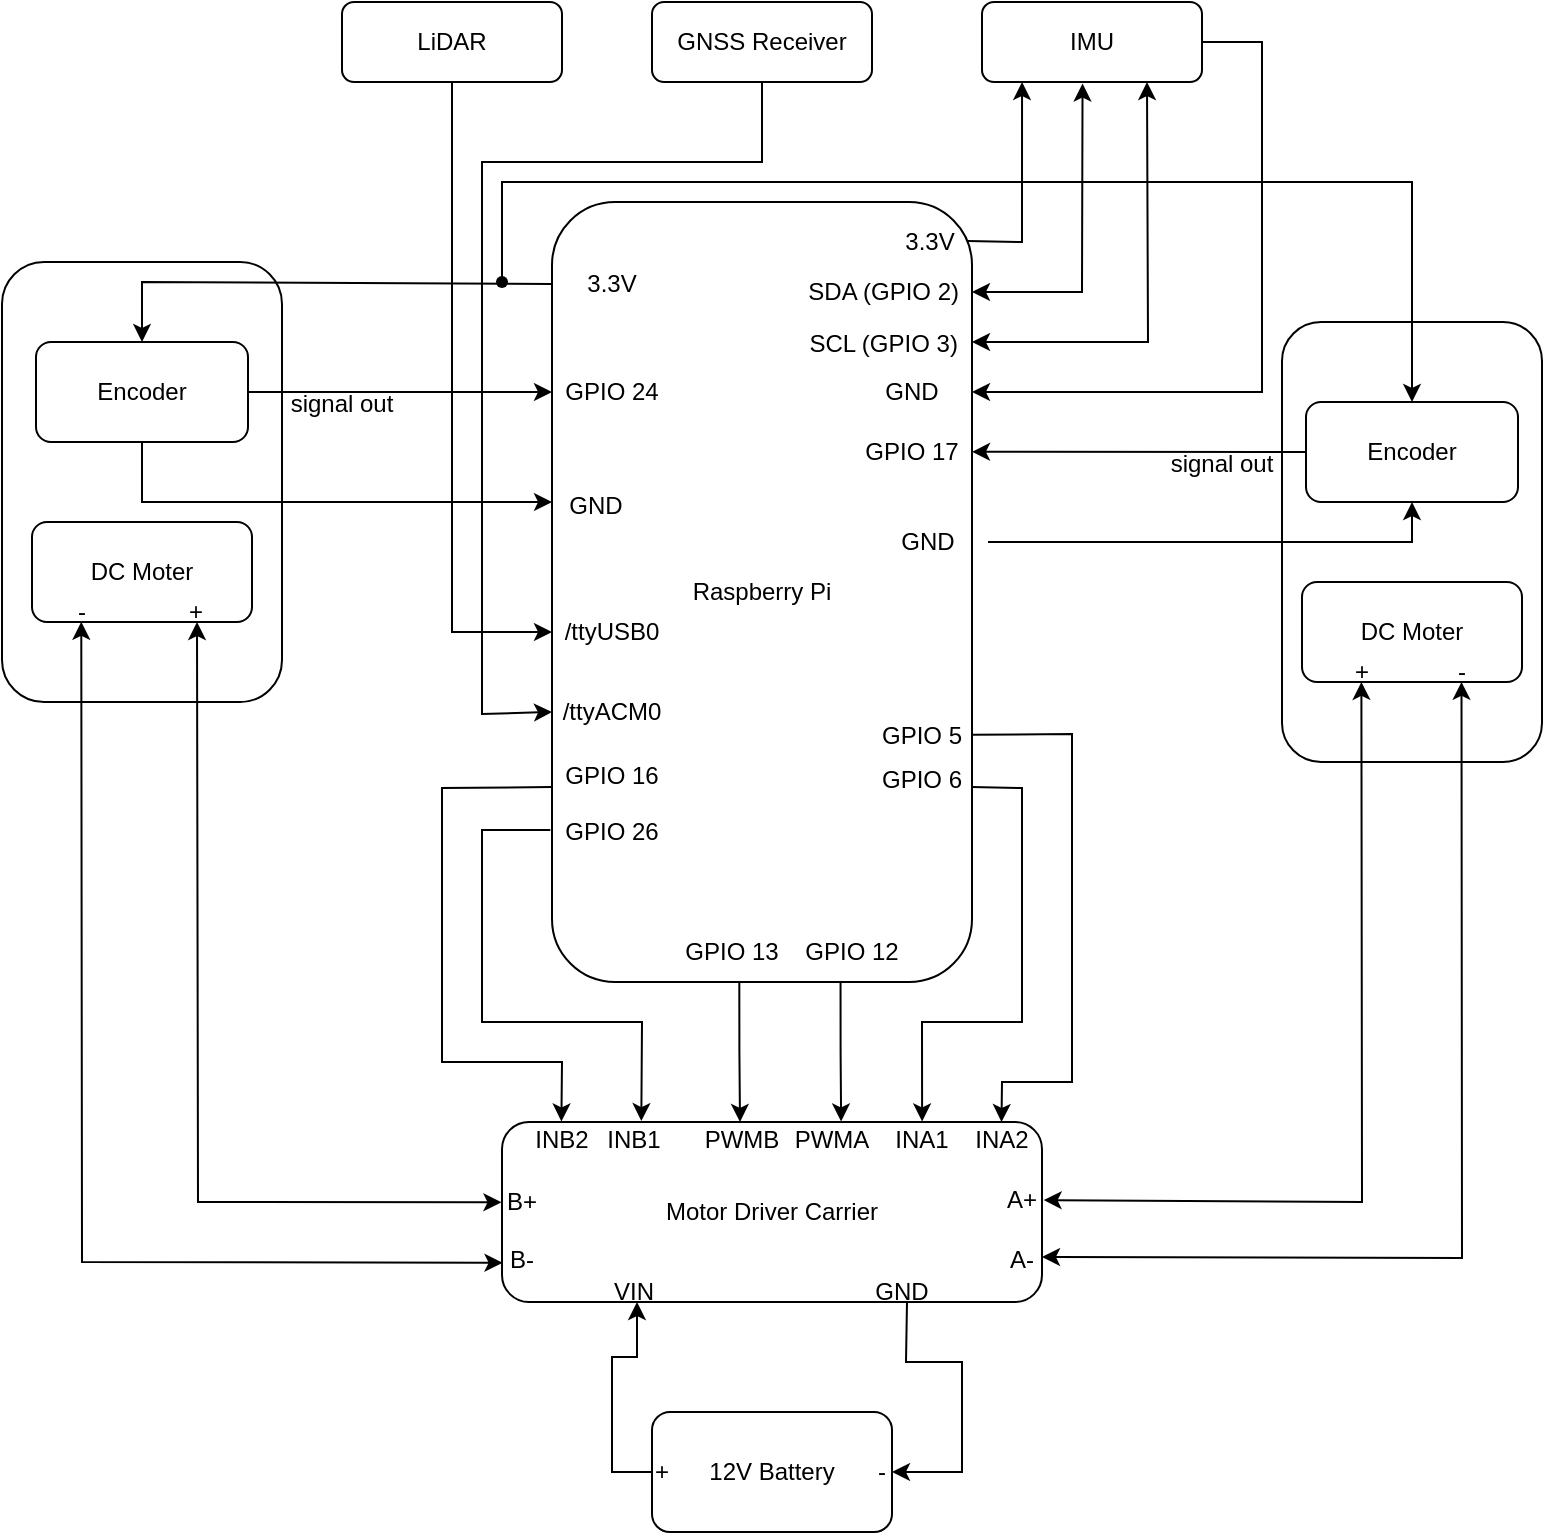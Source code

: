 <mxfile version="26.0.2">
  <diagram name="Page-1" id="BmjI-gi1fDY5u3P6NIZJ">
    <mxGraphModel dx="1750" dy="948" grid="1" gridSize="10" guides="1" tooltips="1" connect="1" arrows="1" fold="1" page="1" pageScale="1" pageWidth="850" pageHeight="1100" math="0" shadow="0">
      <root>
        <mxCell id="0" />
        <mxCell id="1" parent="0" />
        <mxCell id="xXiE4sU7MH-f-Pu0WzMa-69" style="edgeStyle=orthogonalEdgeStyle;rounded=0;orthogonalLoop=1;jettySize=auto;html=1;exitX=0.687;exitY=0.998;exitDx=0;exitDy=0;entryX=0.628;entryY=-0.003;entryDx=0;entryDy=0;exitPerimeter=0;entryPerimeter=0;" parent="1" source="xXiE4sU7MH-f-Pu0WzMa-1" target="xXiE4sU7MH-f-Pu0WzMa-26" edge="1">
          <mxGeometry relative="1" as="geometry" />
        </mxCell>
        <mxCell id="xXiE4sU7MH-f-Pu0WzMa-1" value="Raspberry Pi" style="rounded=1;whiteSpace=wrap;html=1;" parent="1" vertex="1">
          <mxGeometry x="315" y="230" width="210" height="390" as="geometry" />
        </mxCell>
        <mxCell id="xXiE4sU7MH-f-Pu0WzMa-2" value="LiDAR" style="rounded=1;whiteSpace=wrap;html=1;" parent="1" vertex="1">
          <mxGeometry x="210" y="130" width="110" height="40" as="geometry" />
        </mxCell>
        <mxCell id="xXiE4sU7MH-f-Pu0WzMa-4" value="GNSS Receiver" style="rounded=1;whiteSpace=wrap;html=1;" parent="1" vertex="1">
          <mxGeometry x="365" y="130" width="110" height="40" as="geometry" />
        </mxCell>
        <mxCell id="xXiE4sU7MH-f-Pu0WzMa-5" value="IMU" style="rounded=1;whiteSpace=wrap;html=1;" parent="1" vertex="1">
          <mxGeometry x="530" y="130" width="110" height="40" as="geometry" />
        </mxCell>
        <mxCell id="xXiE4sU7MH-f-Pu0WzMa-6" value="" style="rounded=1;whiteSpace=wrap;html=1;" parent="1" vertex="1">
          <mxGeometry x="40" y="260" width="140" height="220" as="geometry" />
        </mxCell>
        <mxCell id="xXiE4sU7MH-f-Pu0WzMa-7" value="Encoder" style="rounded=1;whiteSpace=wrap;html=1;" parent="1" vertex="1">
          <mxGeometry x="57" y="300" width="106" height="50" as="geometry" />
        </mxCell>
        <mxCell id="xXiE4sU7MH-f-Pu0WzMa-8" value="DC Moter" style="rounded=1;whiteSpace=wrap;html=1;" parent="1" vertex="1">
          <mxGeometry x="55" y="390" width="110" height="50" as="geometry" />
        </mxCell>
        <mxCell id="xXiE4sU7MH-f-Pu0WzMa-9" value="" style="rounded=1;whiteSpace=wrap;html=1;" parent="1" vertex="1">
          <mxGeometry x="680" y="290" width="130" height="220" as="geometry" />
        </mxCell>
        <mxCell id="xXiE4sU7MH-f-Pu0WzMa-10" value="Encoder" style="rounded=1;whiteSpace=wrap;html=1;" parent="1" vertex="1">
          <mxGeometry x="692" y="330" width="106" height="50" as="geometry" />
        </mxCell>
        <mxCell id="xXiE4sU7MH-f-Pu0WzMa-11" value="DC Moter" style="rounded=1;whiteSpace=wrap;html=1;" parent="1" vertex="1">
          <mxGeometry x="690" y="420" width="110" height="50" as="geometry" />
        </mxCell>
        <mxCell id="xXiE4sU7MH-f-Pu0WzMa-14" value="" style="endArrow=none;html=1;rounded=0;entryX=0.5;entryY=1;entryDx=0;entryDy=0;endFill=0;startArrow=classic;startFill=1;" parent="1" target="xXiE4sU7MH-f-Pu0WzMa-7" edge="1">
          <mxGeometry width="50" height="50" relative="1" as="geometry">
            <mxPoint x="315" y="380" as="sourcePoint" />
            <mxPoint x="420" y="330" as="targetPoint" />
            <Array as="points">
              <mxPoint x="200" y="380" />
              <mxPoint x="110" y="380" />
            </Array>
          </mxGeometry>
        </mxCell>
        <mxCell id="xXiE4sU7MH-f-Pu0WzMa-17" value="" style="endArrow=classic;html=1;rounded=0;exitX=1;exitY=0.5;exitDx=0;exitDy=0;entryX=0;entryY=0.5;entryDx=0;entryDy=0;" parent="1" source="xXiE4sU7MH-f-Pu0WzMa-7" edge="1">
          <mxGeometry width="50" height="50" relative="1" as="geometry">
            <mxPoint x="240" y="310" as="sourcePoint" />
            <mxPoint x="315" y="325" as="targetPoint" />
          </mxGeometry>
        </mxCell>
        <mxCell id="xXiE4sU7MH-f-Pu0WzMa-19" value="" style="endArrow=classic;html=1;rounded=0;entryX=0.5;entryY=0;entryDx=0;entryDy=0;exitX=0;exitY=0.5;exitDx=0;exitDy=0;" parent="1" source="xXiE4sU7MH-f-Pu0WzMa-41" target="xXiE4sU7MH-f-Pu0WzMa-7" edge="1">
          <mxGeometry width="50" height="50" relative="1" as="geometry">
            <mxPoint x="310" y="270" as="sourcePoint" />
            <mxPoint x="110" y="240" as="targetPoint" />
            <Array as="points">
              <mxPoint x="110" y="270" />
            </Array>
          </mxGeometry>
        </mxCell>
        <mxCell id="xXiE4sU7MH-f-Pu0WzMa-21" value="" style="endArrow=classic;html=1;rounded=0;entryX=0.994;entryY=0.155;entryDx=0;entryDy=0;entryPerimeter=0;exitX=0;exitY=0.5;exitDx=0;exitDy=0;" parent="1" source="xXiE4sU7MH-f-Pu0WzMa-10" edge="1">
          <mxGeometry width="50" height="50" relative="1" as="geometry">
            <mxPoint x="693.26" y="354.8" as="sourcePoint" />
            <mxPoint x="525" y="354.91" as="targetPoint" />
          </mxGeometry>
        </mxCell>
        <mxCell id="xXiE4sU7MH-f-Pu0WzMa-22" value="" style="endArrow=classic;html=1;rounded=0;entryX=0.5;entryY=0;entryDx=0;entryDy=0;" parent="1" target="xXiE4sU7MH-f-Pu0WzMa-10" edge="1">
          <mxGeometry width="50" height="50" relative="1" as="geometry">
            <mxPoint x="290" y="270" as="sourcePoint" />
            <mxPoint x="620" y="250" as="targetPoint" />
            <Array as="points">
              <mxPoint x="290" y="220" />
              <mxPoint x="380" y="220" />
              <mxPoint x="745" y="220" />
            </Array>
          </mxGeometry>
        </mxCell>
        <mxCell id="xXiE4sU7MH-f-Pu0WzMa-24" value="" style="endArrow=classic;html=1;rounded=0;entryX=0.5;entryY=1;entryDx=0;entryDy=0;exitX=1;exitY=0.5;exitDx=0;exitDy=0;" parent="1" source="xXiE4sU7MH-f-Pu0WzMa-42" target="xXiE4sU7MH-f-Pu0WzMa-10" edge="1">
          <mxGeometry width="50" height="50" relative="1" as="geometry">
            <mxPoint x="325" y="390" as="sourcePoint" />
            <mxPoint x="120" y="360" as="targetPoint" />
            <Array as="points">
              <mxPoint x="600" y="400" />
              <mxPoint x="745" y="400" />
            </Array>
          </mxGeometry>
        </mxCell>
        <mxCell id="xXiE4sU7MH-f-Pu0WzMa-26" value="Motor Driver Carrier" style="rounded=1;whiteSpace=wrap;html=1;" parent="1" vertex="1">
          <mxGeometry x="290" y="690" width="270" height="90" as="geometry" />
        </mxCell>
        <mxCell id="xXiE4sU7MH-f-Pu0WzMa-48" style="edgeStyle=orthogonalEdgeStyle;rounded=0;orthogonalLoop=1;jettySize=auto;html=1;exitX=0;exitY=0.5;exitDx=0;exitDy=0;entryX=0.25;entryY=1;entryDx=0;entryDy=0;" parent="1" source="xXiE4sU7MH-f-Pu0WzMa-27" target="xXiE4sU7MH-f-Pu0WzMa-26" edge="1">
          <mxGeometry relative="1" as="geometry" />
        </mxCell>
        <mxCell id="xXiE4sU7MH-f-Pu0WzMa-27" value="12V Battery" style="rounded=1;whiteSpace=wrap;html=1;" parent="1" vertex="1">
          <mxGeometry x="365" y="835" width="120" height="60" as="geometry" />
        </mxCell>
        <mxCell id="xXiE4sU7MH-f-Pu0WzMa-28" value="" style="endArrow=classic;html=1;rounded=0;entryX=0.182;entryY=1;entryDx=0;entryDy=0;exitX=0.99;exitY=0.05;exitDx=0;exitDy=0;exitPerimeter=0;entryPerimeter=0;" parent="1" source="xXiE4sU7MH-f-Pu0WzMa-1" target="xXiE4sU7MH-f-Pu0WzMa-5" edge="1">
          <mxGeometry width="50" height="50" relative="1" as="geometry">
            <mxPoint x="530" y="250" as="sourcePoint" />
            <mxPoint x="450" y="290" as="targetPoint" />
            <Array as="points">
              <mxPoint x="550" y="250" />
            </Array>
          </mxGeometry>
        </mxCell>
        <mxCell id="xXiE4sU7MH-f-Pu0WzMa-31" value="" style="endArrow=none;html=1;rounded=0;entryX=1;entryY=0.5;entryDx=0;entryDy=0;exitX=1;exitY=0.5;exitDx=0;exitDy=0;curved=0;startArrow=classic;startFill=1;endFill=0;" parent="1" source="xXiE4sU7MH-f-Pu0WzMa-40" target="xXiE4sU7MH-f-Pu0WzMa-5" edge="1">
          <mxGeometry width="50" height="50" relative="1" as="geometry">
            <mxPoint x="525" y="310" as="sourcePoint" />
            <mxPoint x="585" y="200" as="targetPoint" />
            <Array as="points">
              <mxPoint x="585" y="325" />
              <mxPoint x="670" y="325" />
              <mxPoint x="670" y="150" />
            </Array>
          </mxGeometry>
        </mxCell>
        <mxCell id="xXiE4sU7MH-f-Pu0WzMa-37" value="" style="shape=waypoint;sketch=0;fillStyle=solid;size=6;pointerEvents=1;points=[];fillColor=none;resizable=0;rotatable=0;perimeter=centerPerimeter;snapToPoint=1;" parent="1" vertex="1">
          <mxGeometry x="280" y="260" width="20" height="20" as="geometry" />
        </mxCell>
        <mxCell id="xXiE4sU7MH-f-Pu0WzMa-38" value="" style="endArrow=classic;startArrow=classic;html=1;rounded=0;entryX=0.75;entryY=1;entryDx=0;entryDy=0;exitX=1;exitY=0;exitDx=0;exitDy=0;" parent="1" target="xXiE4sU7MH-f-Pu0WzMa-5" edge="1">
          <mxGeometry width="50" height="50" relative="1" as="geometry">
            <mxPoint x="525" y="300" as="sourcePoint" />
            <mxPoint x="410" y="260" as="targetPoint" />
            <Array as="points">
              <mxPoint x="613" y="300" />
            </Array>
          </mxGeometry>
        </mxCell>
        <mxCell id="xXiE4sU7MH-f-Pu0WzMa-39" value="3.3V" style="text;html=1;align=center;verticalAlign=middle;whiteSpace=wrap;rounded=0;" parent="1" vertex="1">
          <mxGeometry x="474" y="235" width="60" height="30" as="geometry" />
        </mxCell>
        <mxCell id="xXiE4sU7MH-f-Pu0WzMa-40" value="GND" style="text;html=1;align=center;verticalAlign=middle;whiteSpace=wrap;rounded=0;" parent="1" vertex="1">
          <mxGeometry x="465" y="310" width="60" height="30" as="geometry" />
        </mxCell>
        <mxCell id="xXiE4sU7MH-f-Pu0WzMa-41" value="3.3V" style="text;html=1;align=center;verticalAlign=middle;whiteSpace=wrap;rounded=0;" parent="1" vertex="1">
          <mxGeometry x="315" y="256" width="60" height="30" as="geometry" />
        </mxCell>
        <mxCell id="xXiE4sU7MH-f-Pu0WzMa-42" value="GND" style="text;html=1;align=center;verticalAlign=middle;whiteSpace=wrap;rounded=0;" parent="1" vertex="1">
          <mxGeometry x="473" y="385" width="60" height="30" as="geometry" />
        </mxCell>
        <mxCell id="xXiE4sU7MH-f-Pu0WzMa-43" value="GND" style="text;html=1;align=center;verticalAlign=middle;whiteSpace=wrap;rounded=0;" parent="1" vertex="1">
          <mxGeometry x="307" y="367" width="60" height="30" as="geometry" />
        </mxCell>
        <mxCell id="xXiE4sU7MH-f-Pu0WzMa-44" value="SCL (GPIO 3)&amp;nbsp;" style="text;html=1;align=center;verticalAlign=middle;whiteSpace=wrap;rounded=0;" parent="1" vertex="1">
          <mxGeometry x="440" y="286" width="85" height="30" as="geometry" />
        </mxCell>
        <mxCell id="xXiE4sU7MH-f-Pu0WzMa-45" value="SDA (GPIO 2)&amp;nbsp;" style="text;html=1;align=center;verticalAlign=middle;whiteSpace=wrap;rounded=0;" parent="1" vertex="1">
          <mxGeometry x="440" y="260" width="85" height="30" as="geometry" />
        </mxCell>
        <mxCell id="xXiE4sU7MH-f-Pu0WzMa-46" value="" style="endArrow=classic;startArrow=classic;html=1;rounded=0;entryX=0.457;entryY=1.019;entryDx=0;entryDy=0;exitX=1;exitY=0.5;exitDx=0;exitDy=0;entryPerimeter=0;" parent="1" source="xXiE4sU7MH-f-Pu0WzMa-45" target="xXiE4sU7MH-f-Pu0WzMa-5" edge="1">
          <mxGeometry width="50" height="50" relative="1" as="geometry">
            <mxPoint x="535" y="310" as="sourcePoint" />
            <mxPoint x="630" y="180" as="targetPoint" />
            <Array as="points">
              <mxPoint x="580" y="275" />
            </Array>
          </mxGeometry>
        </mxCell>
        <mxCell id="xXiE4sU7MH-f-Pu0WzMa-50" value="" style="endArrow=none;html=1;rounded=0;exitX=1;exitY=0.5;exitDx=0;exitDy=0;entryX=0.75;entryY=1;entryDx=0;entryDy=0;endFill=0;startArrow=classic;startFill=1;" parent="1" source="xXiE4sU7MH-f-Pu0WzMa-27" target="xXiE4sU7MH-f-Pu0WzMa-26" edge="1">
          <mxGeometry width="50" height="50" relative="1" as="geometry">
            <mxPoint x="420" y="570" as="sourcePoint" />
            <mxPoint x="470" y="520" as="targetPoint" />
            <Array as="points">
              <mxPoint x="520" y="865" />
              <mxPoint x="520" y="810" />
              <mxPoint x="492" y="810" />
            </Array>
          </mxGeometry>
        </mxCell>
        <mxCell id="xXiE4sU7MH-f-Pu0WzMa-51" value="-" style="text;html=1;align=center;verticalAlign=middle;whiteSpace=wrap;rounded=0;" parent="1" vertex="1">
          <mxGeometry x="450" y="850" width="60" height="30" as="geometry" />
        </mxCell>
        <mxCell id="xXiE4sU7MH-f-Pu0WzMa-52" value="+" style="text;html=1;align=center;verticalAlign=middle;whiteSpace=wrap;rounded=0;" parent="1" vertex="1">
          <mxGeometry x="340" y="850" width="60" height="30" as="geometry" />
        </mxCell>
        <mxCell id="xXiE4sU7MH-f-Pu0WzMa-53" value="" style="endArrow=classic;html=1;rounded=0;entryX=0.224;entryY=0.998;entryDx=0;entryDy=0;exitX=0.001;exitY=0.782;exitDx=0;exitDy=0;exitPerimeter=0;startArrow=classic;startFill=1;entryPerimeter=0;" parent="1" source="xXiE4sU7MH-f-Pu0WzMa-26" target="xXiE4sU7MH-f-Pu0WzMa-8" edge="1">
          <mxGeometry width="50" height="50" relative="1" as="geometry">
            <mxPoint x="410" y="680" as="sourcePoint" />
            <mxPoint x="460" y="630" as="targetPoint" />
            <Array as="points">
              <mxPoint x="80" y="760" />
            </Array>
          </mxGeometry>
        </mxCell>
        <mxCell id="xXiE4sU7MH-f-Pu0WzMa-54" value="" style="endArrow=classic;html=1;rounded=0;entryX=0.75;entryY=1;entryDx=0;entryDy=0;exitX=-0.001;exitY=0.446;exitDx=0;exitDy=0;exitPerimeter=0;startArrow=classic;startFill=1;" parent="1" source="xXiE4sU7MH-f-Pu0WzMa-26" target="xXiE4sU7MH-f-Pu0WzMa-8" edge="1">
          <mxGeometry width="50" height="50" relative="1" as="geometry">
            <mxPoint x="425" y="735" as="sourcePoint" />
            <mxPoint x="143" y="440" as="targetPoint" />
            <Array as="points">
              <mxPoint x="138" y="730" />
            </Array>
          </mxGeometry>
        </mxCell>
        <mxCell id="xXiE4sU7MH-f-Pu0WzMa-55" value="A+" style="text;html=1;align=center;verticalAlign=middle;whiteSpace=wrap;rounded=0;" parent="1" vertex="1">
          <mxGeometry x="520" y="714" width="60" height="30" as="geometry" />
        </mxCell>
        <mxCell id="xXiE4sU7MH-f-Pu0WzMa-56" value="A-" style="text;html=1;align=center;verticalAlign=middle;whiteSpace=wrap;rounded=0;" parent="1" vertex="1">
          <mxGeometry x="520" y="744" width="60" height="30" as="geometry" />
        </mxCell>
        <mxCell id="xXiE4sU7MH-f-Pu0WzMa-57" value="" style="endArrow=classic;html=1;rounded=0;entryX=0.27;entryY=0.999;entryDx=0;entryDy=0;exitX=1.003;exitY=0.434;exitDx=0;exitDy=0;exitPerimeter=0;entryPerimeter=0;startArrow=classic;startFill=1;" parent="1" source="xXiE4sU7MH-f-Pu0WzMa-26" target="xXiE4sU7MH-f-Pu0WzMa-11" edge="1">
          <mxGeometry width="50" height="50" relative="1" as="geometry">
            <mxPoint x="375" y="715" as="sourcePoint" />
            <mxPoint x="148" y="450" as="targetPoint" />
            <Array as="points">
              <mxPoint x="720" y="730" />
            </Array>
          </mxGeometry>
        </mxCell>
        <mxCell id="xXiE4sU7MH-f-Pu0WzMa-58" value="B+" style="text;html=1;align=center;verticalAlign=middle;whiteSpace=wrap;rounded=0;" parent="1" vertex="1">
          <mxGeometry x="270" y="715" width="60" height="30" as="geometry" />
        </mxCell>
        <mxCell id="xXiE4sU7MH-f-Pu0WzMa-59" value="B-" style="text;html=1;align=center;verticalAlign=middle;whiteSpace=wrap;rounded=0;" parent="1" vertex="1">
          <mxGeometry x="270" y="744" width="60" height="30" as="geometry" />
        </mxCell>
        <mxCell id="xXiE4sU7MH-f-Pu0WzMa-60" value="" style="endArrow=classic;html=1;rounded=0;exitX=1;exitY=0.75;exitDx=0;exitDy=0;entryX=0.725;entryY=0.999;entryDx=0;entryDy=0;entryPerimeter=0;startArrow=classic;startFill=1;" parent="1" source="xXiE4sU7MH-f-Pu0WzMa-26" target="xXiE4sU7MH-f-Pu0WzMa-11" edge="1">
          <mxGeometry width="50" height="50" relative="1" as="geometry">
            <mxPoint x="495" y="715" as="sourcePoint" />
            <mxPoint x="728" y="480" as="targetPoint" />
            <Array as="points">
              <mxPoint x="770" y="758" />
            </Array>
          </mxGeometry>
        </mxCell>
        <mxCell id="xXiE4sU7MH-f-Pu0WzMa-62" value="" style="endArrow=classic;html=1;rounded=0;exitX=0.5;exitY=1;exitDx=0;exitDy=0;entryX=0;entryY=0.5;entryDx=0;entryDy=0;" parent="1" source="xXiE4sU7MH-f-Pu0WzMa-2" target="xXiE4sU7MH-f-Pu0WzMa-65" edge="1">
          <mxGeometry width="50" height="50" relative="1" as="geometry">
            <mxPoint x="340" y="480" as="sourcePoint" />
            <mxPoint x="390" y="430" as="targetPoint" />
            <Array as="points">
              <mxPoint x="265" y="445" />
            </Array>
          </mxGeometry>
        </mxCell>
        <mxCell id="xXiE4sU7MH-f-Pu0WzMa-63" value="" style="endArrow=classic;html=1;rounded=0;exitX=0.5;exitY=1;exitDx=0;exitDy=0;entryX=0;entryY=0.5;entryDx=0;entryDy=0;" parent="1" source="xXiE4sU7MH-f-Pu0WzMa-4" target="xXiE4sU7MH-f-Pu0WzMa-64" edge="1">
          <mxGeometry width="50" height="50" relative="1" as="geometry">
            <mxPoint x="340" y="480" as="sourcePoint" />
            <mxPoint x="390" y="430" as="targetPoint" />
            <Array as="points">
              <mxPoint x="420" y="210" />
              <mxPoint x="280" y="210" />
              <mxPoint x="280" y="486" />
            </Array>
          </mxGeometry>
        </mxCell>
        <mxCell id="xXiE4sU7MH-f-Pu0WzMa-64" value="/ttyACM0" style="text;html=1;align=center;verticalAlign=middle;whiteSpace=wrap;rounded=0;" parent="1" vertex="1">
          <mxGeometry x="315" y="470" width="60" height="30" as="geometry" />
        </mxCell>
        <mxCell id="xXiE4sU7MH-f-Pu0WzMa-65" value="/ttyUSB0" style="text;html=1;align=center;verticalAlign=middle;whiteSpace=wrap;rounded=0;" parent="1" vertex="1">
          <mxGeometry x="315" y="430" width="60" height="30" as="geometry" />
        </mxCell>
        <mxCell id="xXiE4sU7MH-f-Pu0WzMa-66" value="" style="endArrow=classic;html=1;rounded=0;exitX=0;exitY=0.75;exitDx=0;exitDy=0;entryX=0.11;entryY=-0.003;entryDx=0;entryDy=0;entryPerimeter=0;" parent="1" source="xXiE4sU7MH-f-Pu0WzMa-1" target="xXiE4sU7MH-f-Pu0WzMa-26" edge="1">
          <mxGeometry width="50" height="50" relative="1" as="geometry">
            <mxPoint x="330" y="690" as="sourcePoint" />
            <mxPoint x="390" y="690" as="targetPoint" />
            <Array as="points">
              <mxPoint x="260" y="523" />
              <mxPoint x="260" y="660" />
              <mxPoint x="320" y="660" />
            </Array>
          </mxGeometry>
        </mxCell>
        <mxCell id="xXiE4sU7MH-f-Pu0WzMa-67" value="" style="endArrow=classic;html=1;rounded=0;exitX=-0.004;exitY=0.805;exitDx=0;exitDy=0;exitPerimeter=0;entryX=0.258;entryY=-0.005;entryDx=0;entryDy=0;entryPerimeter=0;" parent="1" source="xXiE4sU7MH-f-Pu0WzMa-1" target="xXiE4sU7MH-f-Pu0WzMa-26" edge="1">
          <mxGeometry width="50" height="50" relative="1" as="geometry">
            <mxPoint x="325" y="563" as="sourcePoint" />
            <mxPoint x="410" y="690" as="targetPoint" />
            <Array as="points">
              <mxPoint x="280" y="544" />
              <mxPoint x="280" y="640" />
              <mxPoint x="360" y="640" />
            </Array>
          </mxGeometry>
        </mxCell>
        <mxCell id="xXiE4sU7MH-f-Pu0WzMa-68" style="edgeStyle=orthogonalEdgeStyle;rounded=0;orthogonalLoop=1;jettySize=auto;html=1;exitX=0.446;exitY=1;exitDx=0;exitDy=0;exitPerimeter=0;" parent="1" source="xXiE4sU7MH-f-Pu0WzMa-1" edge="1">
          <mxGeometry relative="1" as="geometry">
            <mxPoint x="409" y="690" as="targetPoint" />
          </mxGeometry>
        </mxCell>
        <mxCell id="xXiE4sU7MH-f-Pu0WzMa-70" value="" style="endArrow=classic;html=1;rounded=0;exitX=1;exitY=0.75;exitDx=0;exitDy=0;entryX=0.778;entryY=-0.003;entryDx=0;entryDy=0;entryPerimeter=0;" parent="1" source="xXiE4sU7MH-f-Pu0WzMa-1" target="xXiE4sU7MH-f-Pu0WzMa-26" edge="1">
          <mxGeometry width="50" height="50" relative="1" as="geometry">
            <mxPoint x="324" y="554" as="sourcePoint" />
            <mxPoint x="460" y="690" as="targetPoint" />
            <Array as="points">
              <mxPoint x="550" y="523" />
              <mxPoint x="550" y="580" />
              <mxPoint x="550" y="640" />
              <mxPoint x="500" y="640" />
            </Array>
          </mxGeometry>
        </mxCell>
        <mxCell id="xXiE4sU7MH-f-Pu0WzMa-71" value="" style="endArrow=classic;html=1;rounded=0;exitX=0.998;exitY=0.683;exitDx=0;exitDy=0;entryX=0.925;entryY=0;entryDx=0;entryDy=0;entryPerimeter=0;exitPerimeter=0;" parent="1" source="xXiE4sU7MH-f-Pu0WzMa-1" target="xXiE4sU7MH-f-Pu0WzMa-26" edge="1">
          <mxGeometry width="50" height="50" relative="1" as="geometry">
            <mxPoint x="550" y="522" as="sourcePoint" />
            <mxPoint x="465" y="690" as="targetPoint" />
            <Array as="points">
              <mxPoint x="575" y="496" />
              <mxPoint x="575" y="580" />
              <mxPoint x="575" y="670" />
              <mxPoint x="540" y="670" />
            </Array>
          </mxGeometry>
        </mxCell>
        <mxCell id="xXiE4sU7MH-f-Pu0WzMa-74" value="INB2" style="text;html=1;align=center;verticalAlign=middle;whiteSpace=wrap;rounded=0;" parent="1" vertex="1">
          <mxGeometry x="290" y="683.5" width="60" height="30" as="geometry" />
        </mxCell>
        <mxCell id="xXiE4sU7MH-f-Pu0WzMa-75" value="PWMB" style="text;html=1;align=center;verticalAlign=middle;whiteSpace=wrap;rounded=0;" parent="1" vertex="1">
          <mxGeometry x="380" y="683.5" width="60" height="30" as="geometry" />
        </mxCell>
        <mxCell id="xXiE4sU7MH-f-Pu0WzMa-76" value="PWMA" style="text;html=1;align=center;verticalAlign=middle;whiteSpace=wrap;rounded=0;" parent="1" vertex="1">
          <mxGeometry x="425" y="683.5" width="60" height="30" as="geometry" />
        </mxCell>
        <mxCell id="xXiE4sU7MH-f-Pu0WzMa-77" value="VIN" style="text;html=1;align=center;verticalAlign=middle;whiteSpace=wrap;rounded=0;" parent="1" vertex="1">
          <mxGeometry x="326" y="760" width="60" height="30" as="geometry" />
        </mxCell>
        <mxCell id="xXiE4sU7MH-f-Pu0WzMa-78" value="GND" style="text;html=1;align=center;verticalAlign=middle;whiteSpace=wrap;rounded=0;" parent="1" vertex="1">
          <mxGeometry x="460" y="760" width="60" height="30" as="geometry" />
        </mxCell>
        <mxCell id="xXiE4sU7MH-f-Pu0WzMa-79" value="GPIO 5" style="text;html=1;align=center;verticalAlign=middle;whiteSpace=wrap;rounded=0;" parent="1" vertex="1">
          <mxGeometry x="470" y="482" width="60" height="30" as="geometry" />
        </mxCell>
        <mxCell id="xXiE4sU7MH-f-Pu0WzMa-80" value="GPIO 6" style="text;html=1;align=center;verticalAlign=middle;whiteSpace=wrap;rounded=0;" parent="1" vertex="1">
          <mxGeometry x="470" y="504" width="60" height="30" as="geometry" />
        </mxCell>
        <mxCell id="xXiE4sU7MH-f-Pu0WzMa-81" value="INA2" style="text;html=1;align=center;verticalAlign=middle;whiteSpace=wrap;rounded=0;" parent="1" vertex="1">
          <mxGeometry x="510" y="683.5" width="60" height="30" as="geometry" />
        </mxCell>
        <mxCell id="xXiE4sU7MH-f-Pu0WzMa-82" value="INA1" style="text;html=1;align=center;verticalAlign=middle;whiteSpace=wrap;rounded=0;" parent="1" vertex="1">
          <mxGeometry x="470" y="683.5" width="60" height="30" as="geometry" />
        </mxCell>
        <mxCell id="xXiE4sU7MH-f-Pu0WzMa-83" value="INB1" style="text;html=1;align=center;verticalAlign=middle;whiteSpace=wrap;rounded=0;" parent="1" vertex="1">
          <mxGeometry x="326" y="683.5" width="60" height="30" as="geometry" />
        </mxCell>
        <mxCell id="xXiE4sU7MH-f-Pu0WzMa-84" value="GPIO 16" style="text;html=1;align=center;verticalAlign=middle;whiteSpace=wrap;rounded=0;" parent="1" vertex="1">
          <mxGeometry x="315" y="502" width="60" height="30" as="geometry" />
        </mxCell>
        <mxCell id="xXiE4sU7MH-f-Pu0WzMa-85" value="GPIO 26" style="text;html=1;align=center;verticalAlign=middle;whiteSpace=wrap;rounded=0;" parent="1" vertex="1">
          <mxGeometry x="315" y="530" width="60" height="30" as="geometry" />
        </mxCell>
        <mxCell id="xXiE4sU7MH-f-Pu0WzMa-86" value="GPIO 12" style="text;html=1;align=center;verticalAlign=middle;whiteSpace=wrap;rounded=0;" parent="1" vertex="1">
          <mxGeometry x="435" y="590" width="60" height="30" as="geometry" />
        </mxCell>
        <mxCell id="xXiE4sU7MH-f-Pu0WzMa-87" value="GPIO 13" style="text;html=1;align=center;verticalAlign=middle;whiteSpace=wrap;rounded=0;" parent="1" vertex="1">
          <mxGeometry x="375" y="590" width="60" height="30" as="geometry" />
        </mxCell>
        <mxCell id="xXiE4sU7MH-f-Pu0WzMa-88" value="GPIO 24" style="text;html=1;align=center;verticalAlign=middle;whiteSpace=wrap;rounded=0;" parent="1" vertex="1">
          <mxGeometry x="315" y="310" width="60" height="30" as="geometry" />
        </mxCell>
        <mxCell id="xXiE4sU7MH-f-Pu0WzMa-89" value="GPIO 17" style="text;html=1;align=center;verticalAlign=middle;whiteSpace=wrap;rounded=0;" parent="1" vertex="1">
          <mxGeometry x="465" y="340" width="60" height="30" as="geometry" />
        </mxCell>
        <mxCell id="xXiE4sU7MH-f-Pu0WzMa-90" value="signal out" style="text;html=1;align=center;verticalAlign=middle;whiteSpace=wrap;rounded=0;" parent="1" vertex="1">
          <mxGeometry x="180" y="316" width="60" height="30" as="geometry" />
        </mxCell>
        <mxCell id="xXiE4sU7MH-f-Pu0WzMa-91" value="signal out" style="text;html=1;align=center;verticalAlign=middle;whiteSpace=wrap;rounded=0;" parent="1" vertex="1">
          <mxGeometry x="620" y="346" width="60" height="30" as="geometry" />
        </mxCell>
        <mxCell id="xXiE4sU7MH-f-Pu0WzMa-92" value="+" style="text;html=1;align=center;verticalAlign=middle;whiteSpace=wrap;rounded=0;" parent="1" vertex="1">
          <mxGeometry x="107" y="420" width="60" height="30" as="geometry" />
        </mxCell>
        <mxCell id="xXiE4sU7MH-f-Pu0WzMa-93" value="+" style="text;html=1;align=center;verticalAlign=middle;whiteSpace=wrap;rounded=0;" parent="1" vertex="1">
          <mxGeometry x="690" y="450" width="60" height="30" as="geometry" />
        </mxCell>
        <mxCell id="xXiE4sU7MH-f-Pu0WzMa-94" value="-" style="text;html=1;align=center;verticalAlign=middle;whiteSpace=wrap;rounded=0;" parent="1" vertex="1">
          <mxGeometry x="740" y="450" width="60" height="30" as="geometry" />
        </mxCell>
        <mxCell id="xXiE4sU7MH-f-Pu0WzMa-95" value="-" style="text;html=1;align=center;verticalAlign=middle;whiteSpace=wrap;rounded=0;" parent="1" vertex="1">
          <mxGeometry x="50" y="420" width="60" height="30" as="geometry" />
        </mxCell>
      </root>
    </mxGraphModel>
  </diagram>
</mxfile>
